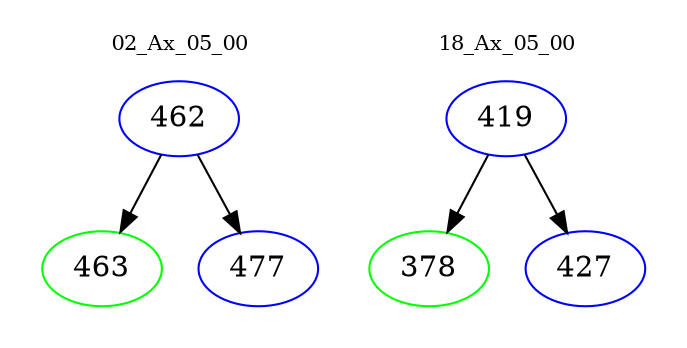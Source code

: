 digraph{
subgraph cluster_0 {
color = white
label = "02_Ax_05_00";
fontsize=10;
T0_462 [label="462", color="blue"]
T0_462 -> T0_463 [color="black"]
T0_463 [label="463", color="green"]
T0_462 -> T0_477 [color="black"]
T0_477 [label="477", color="blue"]
}
subgraph cluster_1 {
color = white
label = "18_Ax_05_00";
fontsize=10;
T1_419 [label="419", color="blue"]
T1_419 -> T1_378 [color="black"]
T1_378 [label="378", color="green"]
T1_419 -> T1_427 [color="black"]
T1_427 [label="427", color="blue"]
}
}
